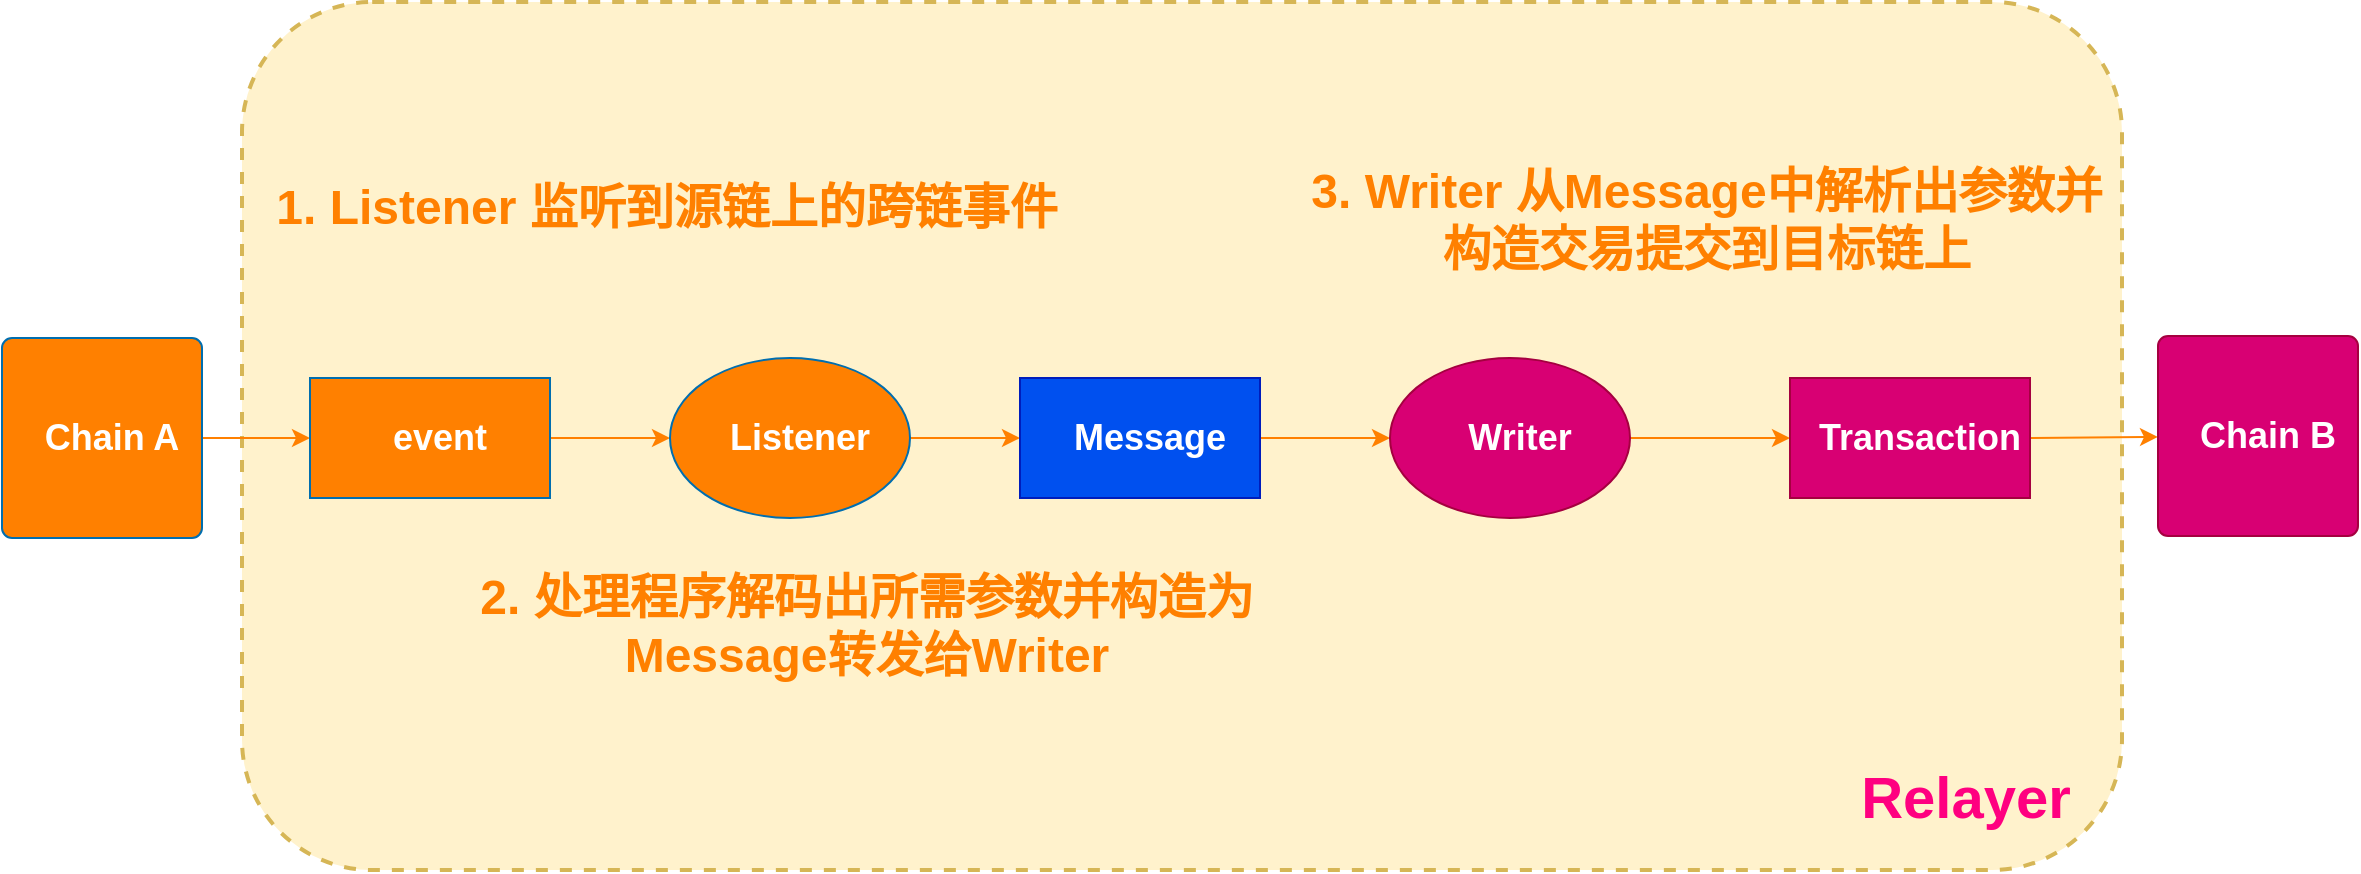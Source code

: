 <mxfile version="14.5.10" type="github">
  <diagram id="BzeWuSWtje4ORMCNxh40" name="第 1 页">
    <mxGraphModel dx="2216" dy="2055" grid="1" gridSize="10" guides="1" tooltips="1" connect="1" arrows="1" fold="1" page="1" pageScale="1" pageWidth="827" pageHeight="1169" math="0" shadow="0">
      <root>
        <mxCell id="0" />
        <mxCell id="1" parent="0" />
        <mxCell id="CyOzIzgYeqlR9xBHR3Nr-87" value="" style="rounded=1;whiteSpace=wrap;html=1;strokeWidth=2;dashed=1;fillColor=#fff2cc;strokeColor=#d6b656;" vertex="1" parent="1">
          <mxGeometry x="-60" y="-218" width="940" height="434" as="geometry" />
        </mxCell>
        <mxCell id="67" value="" style="edgeStyle=none;rounded=0;orthogonalLoop=1;jettySize=auto;html=1;fontColor=#99FF99;strokeColor=#FF8000;" parent="1" source="65" target="66" edge="1">
          <mxGeometry relative="1" as="geometry" />
        </mxCell>
        <mxCell id="65" value="Chain A" style="html=1;shadow=0;dashed=0;shape=mxgraph.bootstrap.rrect;rSize=5;strokeColor=#006EAF;strokeWidth=1;fontColor=#ffffff;whiteSpace=wrap;align=center;verticalAlign=middle;spacingLeft=10;fontStyle=1;fontSize=18;fillColor=#FF8000;" parent="1" vertex="1">
          <mxGeometry x="-180" y="-50" width="100" height="100" as="geometry" />
        </mxCell>
        <mxCell id="76" value="" style="edgeStyle=none;rounded=0;orthogonalLoop=1;jettySize=auto;html=1;strokeColor=#FF8000;fontColor=#FF8000;" parent="1" source="66" target="75" edge="1">
          <mxGeometry relative="1" as="geometry" />
        </mxCell>
        <mxCell id="66" value="event" style="whiteSpace=wrap;html=1;shadow=0;dashed=0;fontSize=18;fontColor=#ffffff;fontStyle=1;strokeColor=#006EAF;strokeWidth=1;spacingLeft=10;fillColor=#FF8000;" parent="1" vertex="1">
          <mxGeometry x="-26" y="-30" width="120" height="60" as="geometry" />
        </mxCell>
        <mxCell id="72" value="" style="edgeStyle=none;rounded=0;orthogonalLoop=1;jettySize=auto;html=1;strokeColor=#FF8000;fontColor=#FF8000;exitX=1;exitY=0.5;exitDx=0;exitDy=0;" parent="1" source="75" target="71" edge="1">
          <mxGeometry relative="1" as="geometry">
            <mxPoint x="258.25" as="sourcePoint" />
          </mxGeometry>
        </mxCell>
        <mxCell id="74" value="" style="edgeStyle=none;rounded=0;orthogonalLoop=1;jettySize=auto;html=1;strokeColor=#FF8000;fontColor=#FF8000;" parent="1" source="71" target="73" edge="1">
          <mxGeometry relative="1" as="geometry" />
        </mxCell>
        <mxCell id="71" value="Message" style="whiteSpace=wrap;html=1;shadow=0;dashed=0;fontSize=18;fontColor=#ffffff;fontStyle=1;strokeColor=#001DBC;strokeWidth=1;fillColor=#0050ef;spacingLeft=10;" parent="1" vertex="1">
          <mxGeometry x="329" y="-30" width="120" height="60" as="geometry" />
        </mxCell>
        <mxCell id="78" value="" style="edgeStyle=none;rounded=0;orthogonalLoop=1;jettySize=auto;html=1;strokeColor=#FF8000;fontColor=#FF8000;" parent="1" source="73" target="77" edge="1">
          <mxGeometry relative="1" as="geometry" />
        </mxCell>
        <mxCell id="73" value="Writer" style="ellipse;whiteSpace=wrap;html=1;shadow=0;dashed=0;fontSize=18;fontColor=#ffffff;fontStyle=1;strokeColor=#A50040;strokeWidth=1;fillColor=#d80073;spacingLeft=10;" parent="1" vertex="1">
          <mxGeometry x="514" y="-40" width="120" height="80" as="geometry" />
        </mxCell>
        <mxCell id="75" value="Listener" style="ellipse;whiteSpace=wrap;html=1;shadow=0;dashed=0;fontSize=18;fontColor=#ffffff;fontStyle=1;strokeColor=#006EAF;strokeWidth=1;fillColor=#FF8000;spacingLeft=10;" parent="1" vertex="1">
          <mxGeometry x="154" y="-40" width="120" height="80" as="geometry" />
        </mxCell>
        <mxCell id="81" style="edgeStyle=none;rounded=0;orthogonalLoop=1;jettySize=auto;html=1;exitX=1;exitY=0.5;exitDx=0;exitDy=0;strokeColor=#FF8000;fontColor=#FF8000;" parent="1" source="77" target="80" edge="1">
          <mxGeometry relative="1" as="geometry" />
        </mxCell>
        <mxCell id="77" value="Transaction" style="whiteSpace=wrap;html=1;shadow=0;dashed=0;fontSize=18;fontColor=#ffffff;fontStyle=1;strokeColor=#A50040;strokeWidth=1;fillColor=#d80073;spacingLeft=10;" parent="1" vertex="1">
          <mxGeometry x="714" y="-30" width="120" height="60" as="geometry" />
        </mxCell>
        <mxCell id="80" value="Chain B" style="html=1;shadow=0;dashed=0;shape=mxgraph.bootstrap.rrect;rSize=5;strokeColor=#A50040;strokeWidth=1;fontColor=#ffffff;whiteSpace=wrap;align=center;verticalAlign=middle;spacingLeft=10;fontStyle=1;fontSize=18;fillColor=#d80073;" parent="1" vertex="1">
          <mxGeometry x="898" y="-51" width="100" height="100" as="geometry" />
        </mxCell>
        <mxCell id="84" value="1. Listener 监听到源链上的跨链事件" style="text;strokeColor=none;fillColor=none;html=1;fontSize=24;fontStyle=1;verticalAlign=middle;align=center;fontColor=#FF8000;" parent="1" vertex="1">
          <mxGeometry x="-60" y="-160" width="424" height="90" as="geometry" />
        </mxCell>
        <mxCell id="85" value="2. 处理程序解码出所需参数并构造为&lt;br&gt;Message转发给Writer" style="text;strokeColor=none;fillColor=none;html=1;fontSize=24;fontStyle=1;verticalAlign=middle;align=center;fontColor=#FF8000;" parent="1" vertex="1">
          <mxGeometry x="40" y="49" width="424" height="90" as="geometry" />
        </mxCell>
        <mxCell id="86" value="3. Writer 从Message中解析出参数并&lt;br&gt;构造交易提交到目标链上" style="text;strokeColor=none;fillColor=none;html=1;fontSize=24;fontStyle=1;verticalAlign=middle;align=center;fontColor=#FF8000;" parent="1" vertex="1">
          <mxGeometry x="445" y="-154" width="453" height="90" as="geometry" />
        </mxCell>
        <mxCell id="CyOzIzgYeqlR9xBHR3Nr-89" value="&lt;h1&gt;&lt;font style=&quot;font-size: 29px&quot; color=&quot;#ff0080&quot;&gt;Relayer&lt;/font&gt;&lt;/h1&gt;" style="text;html=1;strokeColor=none;fillColor=none;align=center;verticalAlign=middle;whiteSpace=wrap;rounded=0;" vertex="1" parent="1">
          <mxGeometry x="730" y="150" width="144" height="59" as="geometry" />
        </mxCell>
      </root>
    </mxGraphModel>
  </diagram>
</mxfile>
